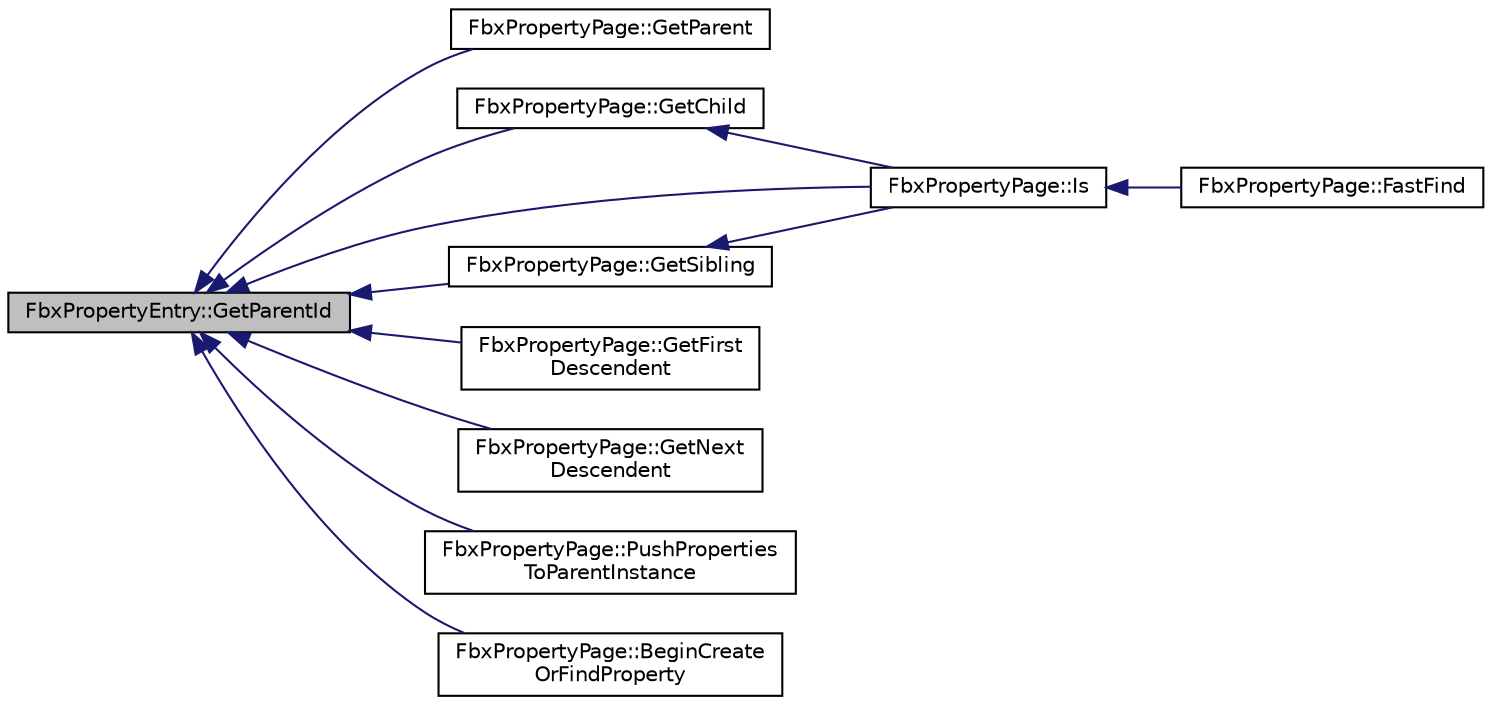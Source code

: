 digraph "FbxPropertyEntry::GetParentId"
{
  edge [fontname="Helvetica",fontsize="10",labelfontname="Helvetica",labelfontsize="10"];
  node [fontname="Helvetica",fontsize="10",shape=record];
  rankdir="LR";
  Node35 [label="FbxPropertyEntry::GetParentId",height=0.2,width=0.4,color="black", fillcolor="grey75", style="filled", fontcolor="black"];
  Node35 -> Node36 [dir="back",color="midnightblue",fontsize="10",style="solid",fontname="Helvetica"];
  Node36 [label="FbxPropertyPage::GetParent",height=0.2,width=0.4,color="black", fillcolor="white", style="filled",URL="$class_fbx_property_page.html#ad4e60ea397ac721e20cb2af54db09513"];
  Node35 -> Node37 [dir="back",color="midnightblue",fontsize="10",style="solid",fontname="Helvetica"];
  Node37 [label="FbxPropertyPage::GetChild",height=0.2,width=0.4,color="black", fillcolor="white", style="filled",URL="$class_fbx_property_page.html#ad81e99053d530929db810ddb3ffc7637"];
  Node37 -> Node38 [dir="back",color="midnightblue",fontsize="10",style="solid",fontname="Helvetica"];
  Node38 [label="FbxPropertyPage::Is",height=0.2,width=0.4,color="black", fillcolor="white", style="filled",URL="$class_fbx_property_page.html#a8bc4d86023cb4e9d067e2d99c9911e7f"];
  Node38 -> Node39 [dir="back",color="midnightblue",fontsize="10",style="solid",fontname="Helvetica"];
  Node39 [label="FbxPropertyPage::FastFind",height=0.2,width=0.4,color="black", fillcolor="white", style="filled",URL="$class_fbx_property_page.html#a613c04018ba60d91fa1a987070035491"];
  Node35 -> Node40 [dir="back",color="midnightblue",fontsize="10",style="solid",fontname="Helvetica"];
  Node40 [label="FbxPropertyPage::GetSibling",height=0.2,width=0.4,color="black", fillcolor="white", style="filled",URL="$class_fbx_property_page.html#afdfaca9fe375ee1254478340f707f7c5"];
  Node40 -> Node38 [dir="back",color="midnightblue",fontsize="10",style="solid",fontname="Helvetica"];
  Node35 -> Node41 [dir="back",color="midnightblue",fontsize="10",style="solid",fontname="Helvetica"];
  Node41 [label="FbxPropertyPage::GetFirst\lDescendent",height=0.2,width=0.4,color="black", fillcolor="white", style="filled",URL="$class_fbx_property_page.html#a307bd938d79a626298b70f93ba5f2d7d"];
  Node35 -> Node42 [dir="back",color="midnightblue",fontsize="10",style="solid",fontname="Helvetica"];
  Node42 [label="FbxPropertyPage::GetNext\lDescendent",height=0.2,width=0.4,color="black", fillcolor="white", style="filled",URL="$class_fbx_property_page.html#a744acca1287e5b3efe2fb43407cd3025"];
  Node35 -> Node43 [dir="back",color="midnightblue",fontsize="10",style="solid",fontname="Helvetica"];
  Node43 [label="FbxPropertyPage::PushProperties\lToParentInstance",height=0.2,width=0.4,color="black", fillcolor="white", style="filled",URL="$class_fbx_property_page.html#a37f8a46ebab50d047b190e9195af33a4"];
  Node35 -> Node44 [dir="back",color="midnightblue",fontsize="10",style="solid",fontname="Helvetica"];
  Node44 [label="FbxPropertyPage::BeginCreate\lOrFindProperty",height=0.2,width=0.4,color="black", fillcolor="white", style="filled",URL="$class_fbx_property_page.html#a13c717963c497a3cb6b4fc89a2793d8c"];
  Node35 -> Node38 [dir="back",color="midnightblue",fontsize="10",style="solid",fontname="Helvetica"];
}
